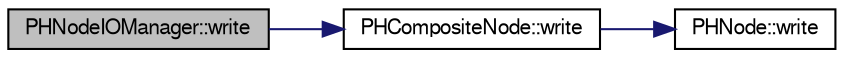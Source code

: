 digraph "PHNodeIOManager::write"
{
  bgcolor="transparent";
  edge [fontname="FreeSans",fontsize="10",labelfontname="FreeSans",labelfontsize="10"];
  node [fontname="FreeSans",fontsize="10",shape=record];
  rankdir="LR";
  Node1 [label="PHNodeIOManager::write",height=0.2,width=0.4,color="black", fillcolor="grey75", style="filled" fontcolor="black"];
  Node1 -> Node2 [color="midnightblue",fontsize="10",style="solid",fontname="FreeSans"];
  Node2 [label="PHCompositeNode::write",height=0.2,width=0.4,color="black",URL="$d5/dca/classPHCompositeNode.html#a774f54eea4fcb26e8b98f537efc1c6d9"];
  Node2 -> Node3 [color="midnightblue",fontsize="10",style="solid",fontname="FreeSans"];
  Node3 [label="PHNode::write",height=0.2,width=0.4,color="black",URL="$dc/d82/classPHNode.html#a82ef8bef92f7d2cc470bccb042ab57cc"];
}
